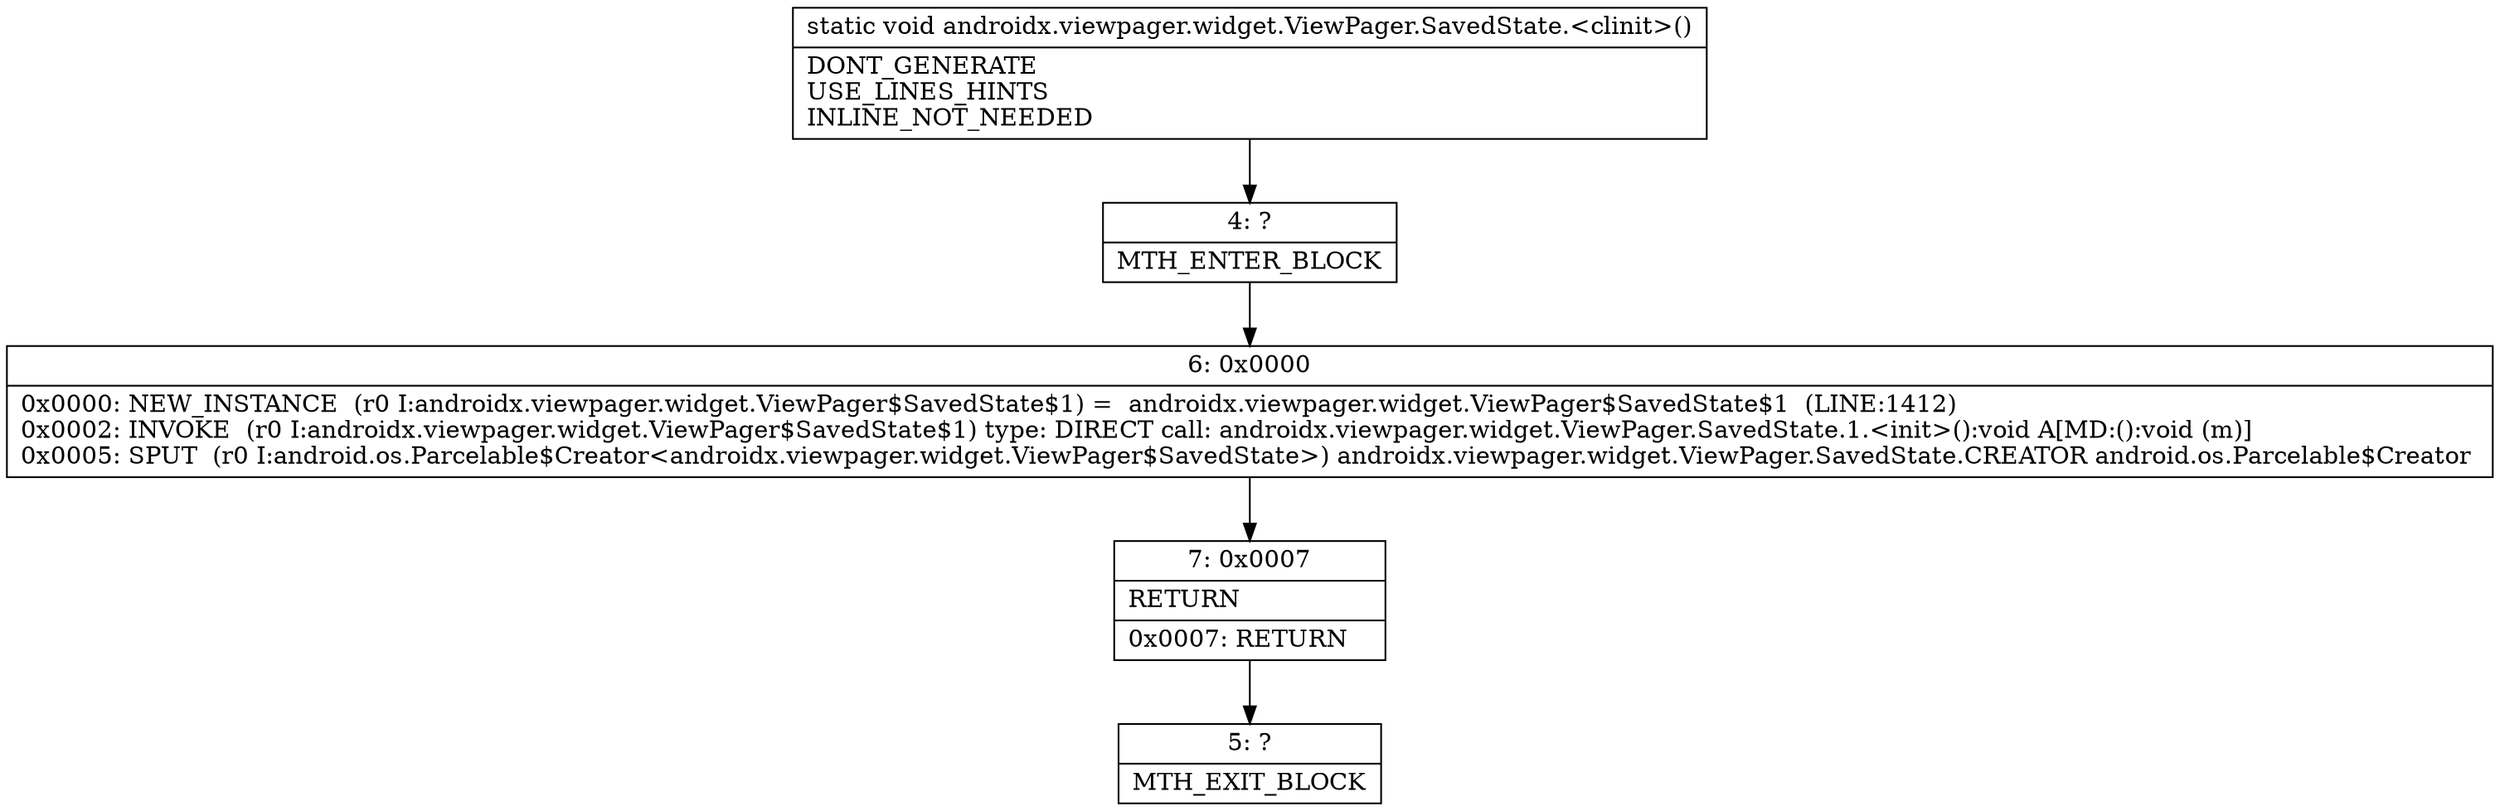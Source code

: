 digraph "CFG forandroidx.viewpager.widget.ViewPager.SavedState.\<clinit\>()V" {
Node_4 [shape=record,label="{4\:\ ?|MTH_ENTER_BLOCK\l}"];
Node_6 [shape=record,label="{6\:\ 0x0000|0x0000: NEW_INSTANCE  (r0 I:androidx.viewpager.widget.ViewPager$SavedState$1) =  androidx.viewpager.widget.ViewPager$SavedState$1  (LINE:1412)\l0x0002: INVOKE  (r0 I:androidx.viewpager.widget.ViewPager$SavedState$1) type: DIRECT call: androidx.viewpager.widget.ViewPager.SavedState.1.\<init\>():void A[MD:():void (m)]\l0x0005: SPUT  (r0 I:android.os.Parcelable$Creator\<androidx.viewpager.widget.ViewPager$SavedState\>) androidx.viewpager.widget.ViewPager.SavedState.CREATOR android.os.Parcelable$Creator \l}"];
Node_7 [shape=record,label="{7\:\ 0x0007|RETURN\l|0x0007: RETURN   \l}"];
Node_5 [shape=record,label="{5\:\ ?|MTH_EXIT_BLOCK\l}"];
MethodNode[shape=record,label="{static void androidx.viewpager.widget.ViewPager.SavedState.\<clinit\>()  | DONT_GENERATE\lUSE_LINES_HINTS\lINLINE_NOT_NEEDED\l}"];
MethodNode -> Node_4;Node_4 -> Node_6;
Node_6 -> Node_7;
Node_7 -> Node_5;
}

